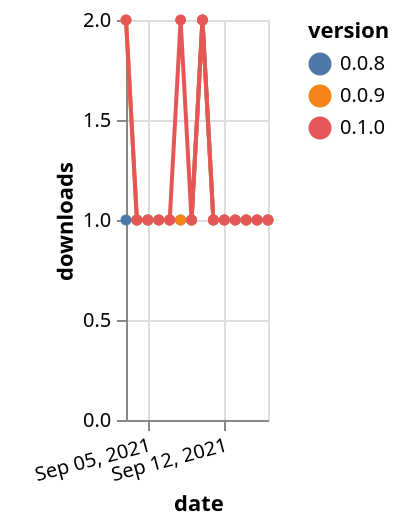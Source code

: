 {"$schema": "https://vega.github.io/schema/vega-lite/v5.json", "description": "A simple bar chart with embedded data.", "data": {"values": [{"date": "2021-09-03", "total": 755, "delta": 1, "version": "0.0.8"}, {"date": "2021-09-04", "total": 756, "delta": 1, "version": "0.0.8"}, {"date": "2021-09-05", "total": 757, "delta": 1, "version": "0.0.8"}, {"date": "2021-09-06", "total": 758, "delta": 1, "version": "0.0.8"}, {"date": "2021-09-07", "total": 759, "delta": 1, "version": "0.0.8"}, {"date": "2021-09-08", "total": 760, "delta": 1, "version": "0.0.8"}, {"date": "2021-09-09", "total": 761, "delta": 1, "version": "0.0.8"}, {"date": "2021-09-10", "total": 763, "delta": 2, "version": "0.0.8"}, {"date": "2021-09-11", "total": 764, "delta": 1, "version": "0.0.8"}, {"date": "2021-09-12", "total": 765, "delta": 1, "version": "0.0.8"}, {"date": "2021-09-13", "total": 766, "delta": 1, "version": "0.0.8"}, {"date": "2021-09-14", "total": 767, "delta": 1, "version": "0.0.8"}, {"date": "2021-09-15", "total": 768, "delta": 1, "version": "0.0.8"}, {"date": "2021-09-16", "total": 769, "delta": 1, "version": "0.0.8"}, {"date": "2021-09-03", "total": 116, "delta": 2, "version": "0.0.9"}, {"date": "2021-09-04", "total": 117, "delta": 1, "version": "0.0.9"}, {"date": "2021-09-05", "total": 118, "delta": 1, "version": "0.0.9"}, {"date": "2021-09-06", "total": 119, "delta": 1, "version": "0.0.9"}, {"date": "2021-09-07", "total": 120, "delta": 1, "version": "0.0.9"}, {"date": "2021-09-08", "total": 121, "delta": 1, "version": "0.0.9"}, {"date": "2021-09-09", "total": 122, "delta": 1, "version": "0.0.9"}, {"date": "2021-09-10", "total": 124, "delta": 2, "version": "0.0.9"}, {"date": "2021-09-11", "total": 125, "delta": 1, "version": "0.0.9"}, {"date": "2021-09-12", "total": 126, "delta": 1, "version": "0.0.9"}, {"date": "2021-09-13", "total": 127, "delta": 1, "version": "0.0.9"}, {"date": "2021-09-14", "total": 128, "delta": 1, "version": "0.0.9"}, {"date": "2021-09-15", "total": 129, "delta": 1, "version": "0.0.9"}, {"date": "2021-09-16", "total": 130, "delta": 1, "version": "0.0.9"}, {"date": "2021-09-03", "total": 119, "delta": 2, "version": "0.1.0"}, {"date": "2021-09-04", "total": 120, "delta": 1, "version": "0.1.0"}, {"date": "2021-09-05", "total": 121, "delta": 1, "version": "0.1.0"}, {"date": "2021-09-06", "total": 122, "delta": 1, "version": "0.1.0"}, {"date": "2021-09-07", "total": 123, "delta": 1, "version": "0.1.0"}, {"date": "2021-09-08", "total": 125, "delta": 2, "version": "0.1.0"}, {"date": "2021-09-09", "total": 126, "delta": 1, "version": "0.1.0"}, {"date": "2021-09-10", "total": 128, "delta": 2, "version": "0.1.0"}, {"date": "2021-09-11", "total": 129, "delta": 1, "version": "0.1.0"}, {"date": "2021-09-12", "total": 130, "delta": 1, "version": "0.1.0"}, {"date": "2021-09-13", "total": 131, "delta": 1, "version": "0.1.0"}, {"date": "2021-09-14", "total": 132, "delta": 1, "version": "0.1.0"}, {"date": "2021-09-15", "total": 133, "delta": 1, "version": "0.1.0"}, {"date": "2021-09-16", "total": 134, "delta": 1, "version": "0.1.0"}]}, "width": "container", "mark": {"type": "line", "point": {"filled": true}}, "encoding": {"x": {"field": "date", "type": "temporal", "timeUnit": "yearmonthdate", "title": "date", "axis": {"labelAngle": -15}}, "y": {"field": "delta", "type": "quantitative", "title": "downloads"}, "color": {"field": "version", "type": "nominal"}, "tooltip": {"field": "delta"}}}